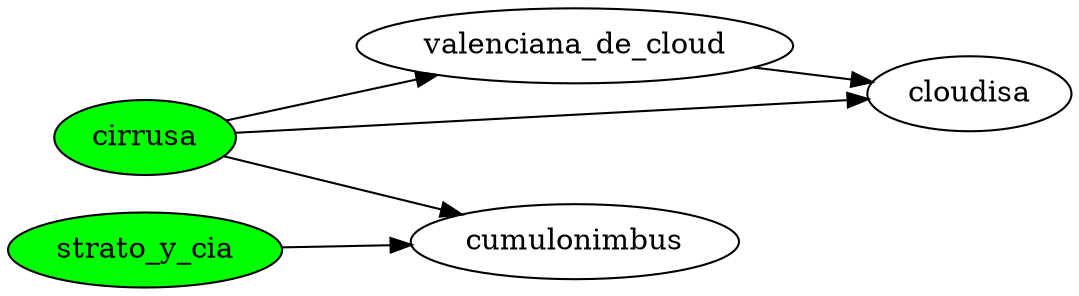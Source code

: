 digraph  {
  rankdir=LR;

  cirrusa [style=filled, fillcolor=green];
  strato_y_cia [style=filled, fillcolor=green];

  valenciana_de_cloud -> cloudisa;
  cirrusa -> valenciana_de_cloud;
  cirrusa -> cumulonimbus;
  cirrusa -> cloudisa;
  strato_y_cia -> cumulonimbus;

}
